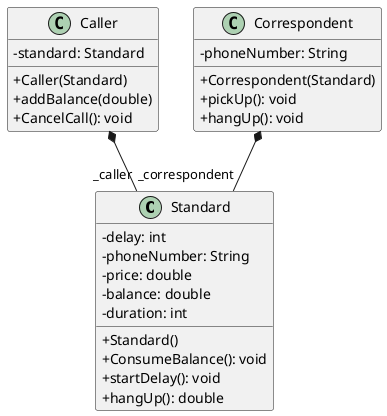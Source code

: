@startuml shopping
skinparam classAttributeIconSize 0


class Standard {
    - delay: int
    - phoneNumber: String 
    - price: double
    - balance: double
    - duration: int
    
    + Standard()
    + ConsumeBalance(): void
    + startDelay(): void
    + hangUp(): double
}


class Caller {
    - standard: Standard
    + Caller(Standard)
    + addBalance(double)
    + CancelCall(): void
}

class Correspondent {
    - phoneNumber: String 

    + Correspondent(Standard)
    + pickUp(): void
    + hangUp(): void
}

Caller *--  "_caller" Standard
Correspondent *-- "_correspondent" Standard

@enduml
